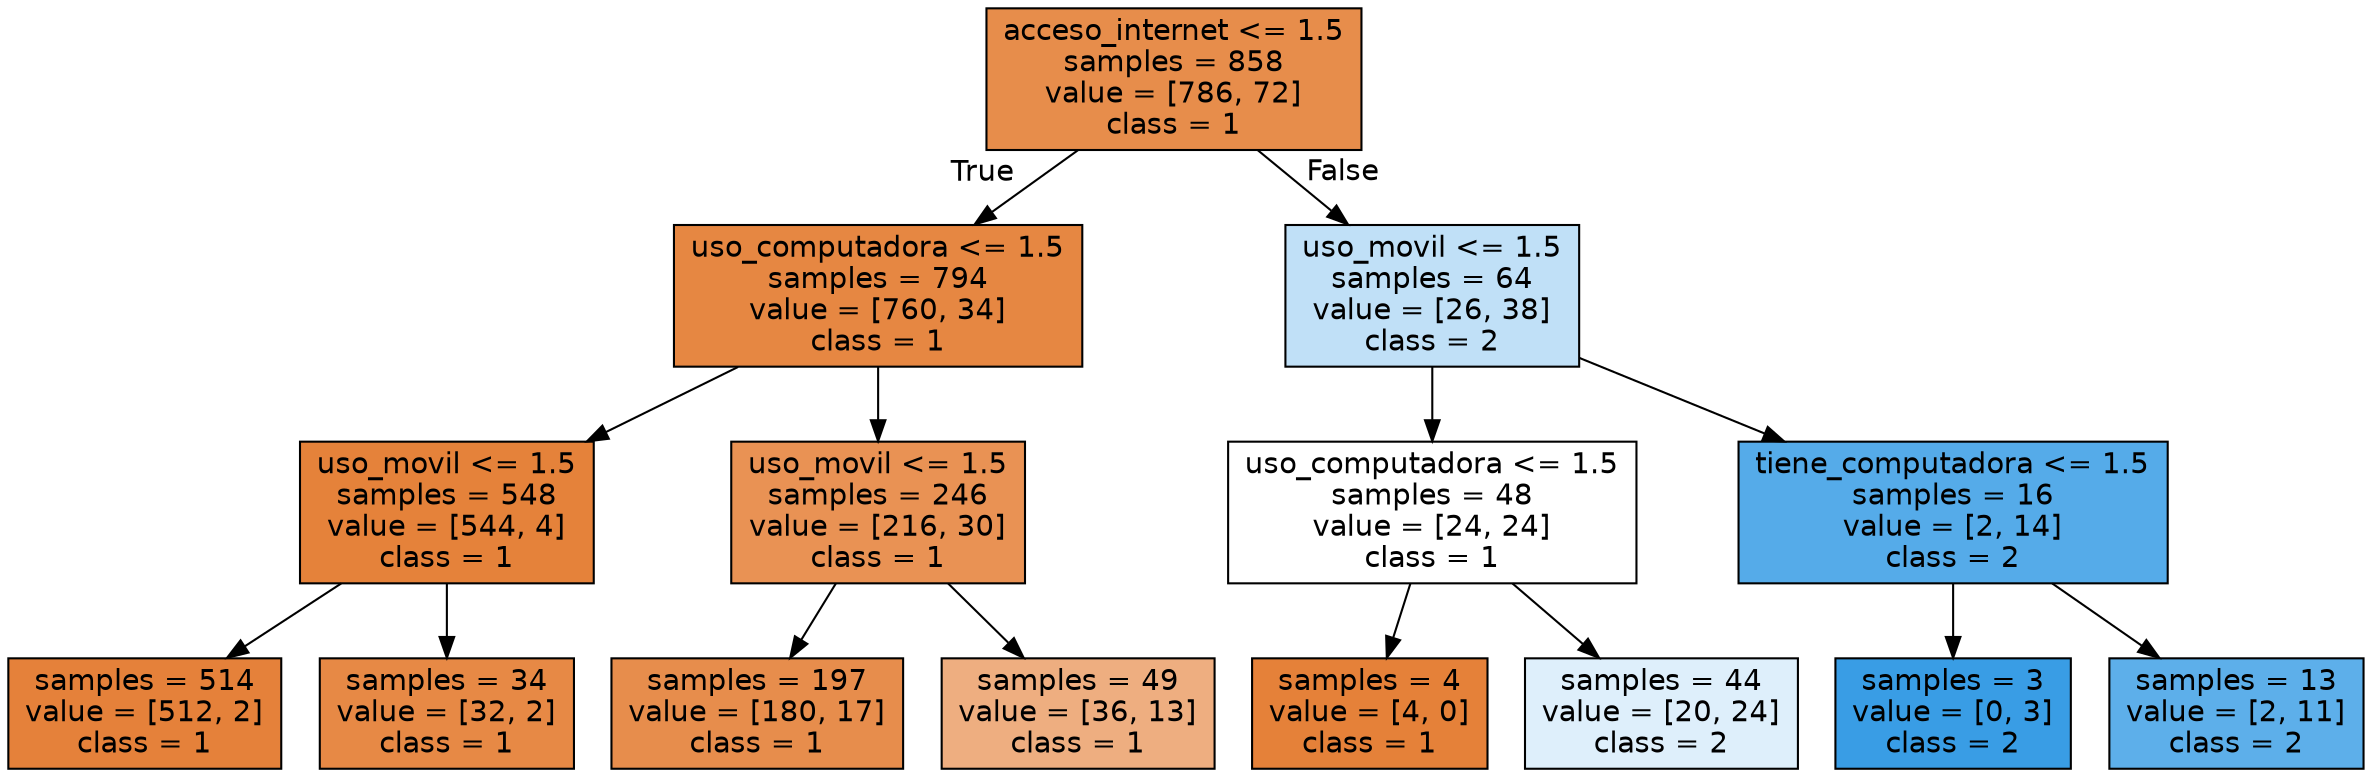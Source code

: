 digraph Tree {
node [shape=box, style="filled", color="black", fontname="helvetica"] ;
edge [fontname="helvetica"] ;
0 [label="acceso_internet <= 1.5\nsamples = 858\nvalue = [786, 72]\nclass = 1", fillcolor="#e78d4b"] ;
1 [label="uso_computadora <= 1.5\nsamples = 794\nvalue = [760, 34]\nclass = 1", fillcolor="#e68742"] ;
0 -> 1 [labeldistance=2.5, labelangle=45, headlabel="True"] ;
2 [label="uso_movil <= 1.5\nsamples = 548\nvalue = [544, 4]\nclass = 1", fillcolor="#e5823a"] ;
1 -> 2 ;
3 [label="samples = 514\nvalue = [512, 2]\nclass = 1", fillcolor="#e5813a"] ;
2 -> 3 ;
4 [label="samples = 34\nvalue = [32, 2]\nclass = 1", fillcolor="#e78945"] ;
2 -> 4 ;
5 [label="uso_movil <= 1.5\nsamples = 246\nvalue = [216, 30]\nclass = 1", fillcolor="#e99254"] ;
1 -> 5 ;
6 [label="samples = 197\nvalue = [180, 17]\nclass = 1", fillcolor="#e78d4c"] ;
5 -> 6 ;
7 [label="samples = 49\nvalue = [36, 13]\nclass = 1", fillcolor="#eeae80"] ;
5 -> 7 ;
8 [label="uso_movil <= 1.5\nsamples = 64\nvalue = [26, 38]\nclass = 2", fillcolor="#c0e0f7"] ;
0 -> 8 [labeldistance=2.5, labelangle=-45, headlabel="False"] ;
9 [label="uso_computadora <= 1.5\nsamples = 48\nvalue = [24, 24]\nclass = 1", fillcolor="#ffffff"] ;
8 -> 9 ;
10 [label="samples = 4\nvalue = [4, 0]\nclass = 1", fillcolor="#e58139"] ;
9 -> 10 ;
11 [label="samples = 44\nvalue = [20, 24]\nclass = 2", fillcolor="#deeffb"] ;
9 -> 11 ;
12 [label="tiene_computadora <= 1.5\nsamples = 16\nvalue = [2, 14]\nclass = 2", fillcolor="#55abe9"] ;
8 -> 12 ;
13 [label="samples = 3\nvalue = [0, 3]\nclass = 2", fillcolor="#399de5"] ;
12 -> 13 ;
14 [label="samples = 13\nvalue = [2, 11]\nclass = 2", fillcolor="#5dafea"] ;
12 -> 14 ;
}